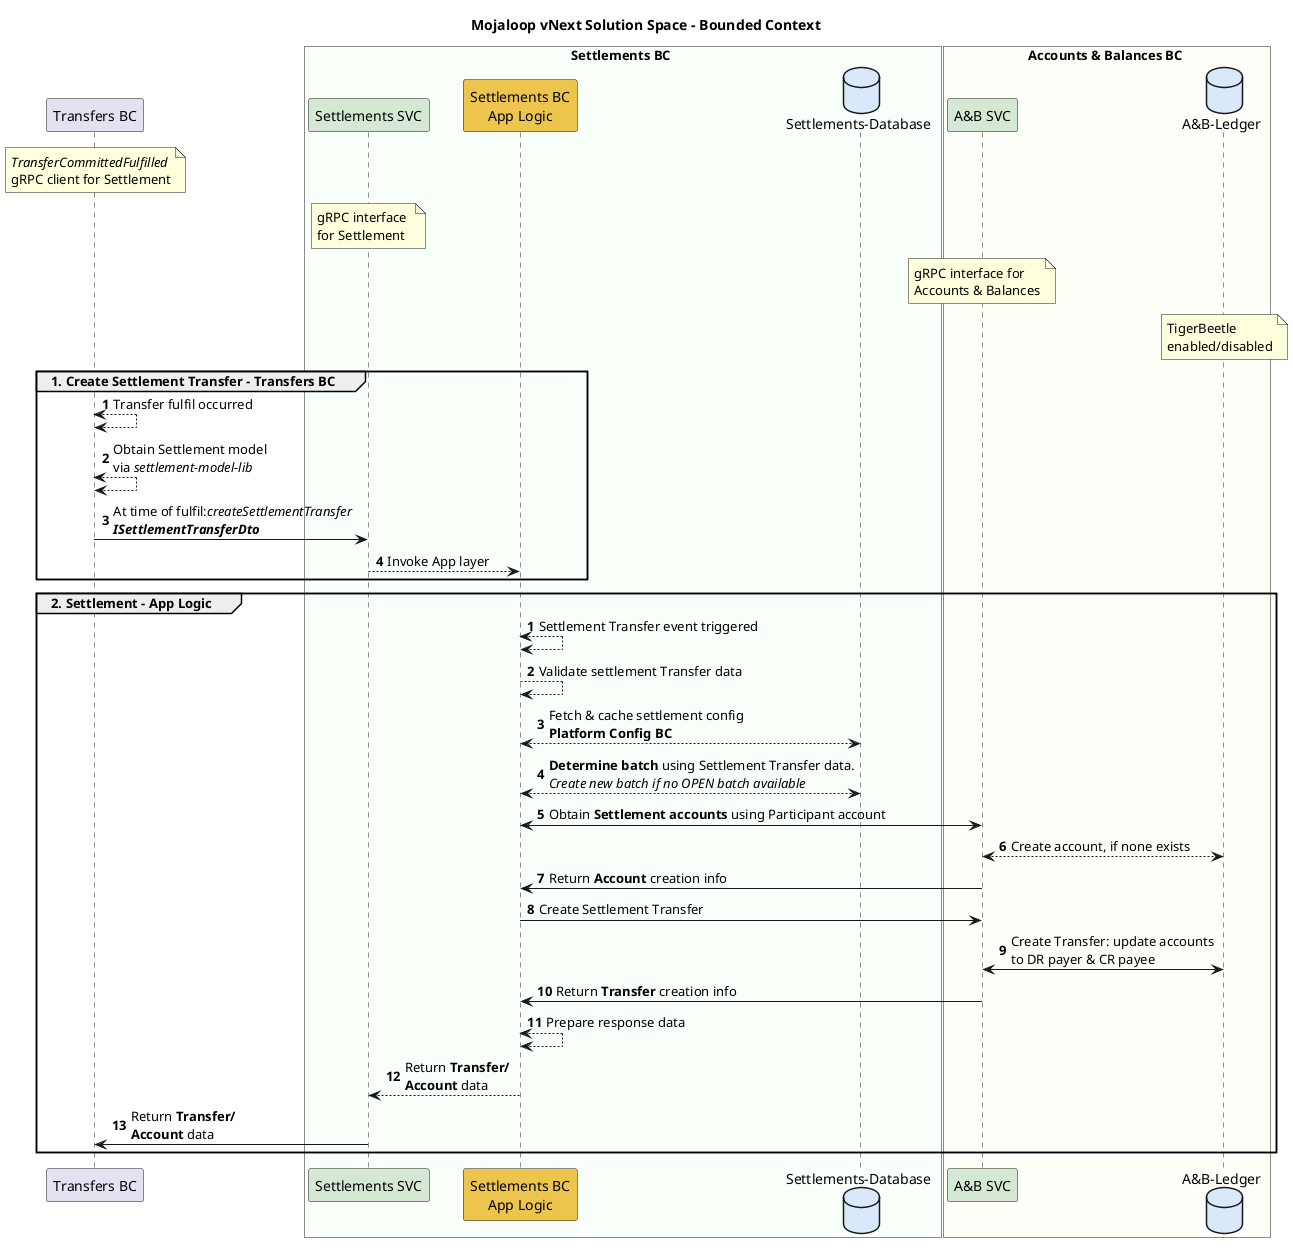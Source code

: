@startuml

title Mojaloop vNext Solution Space - Bounded Context

participant "Transfers BC" as ext_transfers_bc
note over ext_transfers_bc
    //TransferCommittedFulfilled//
    gRPC client for Settlement
end note

box Settlements BC #F9FFF9
	participant "Settlements SVC" as sbc_grpc #D5E8D4
    note over sbc_grpc
        gRPC interface 
        for Settlement
    end note
	participant "Settlements BC\nApp Logic" as sbc_app_logic #EDC54D
	database "Settlements-Database" as sbc_db #DAE8FC
end box

box Accounts & Balances BC #FFFFF9
    participant "A&B SVC" as abbc_grpc #D5E8D4
    database "A&B-Ledger" as abbc_tigerbeetle #DAE8FC
    note over abbc_grpc
        gRPC interface for 
        Accounts & Balances
    end note
    note over abbc_tigerbeetle
        TigerBeetle 
        enabled/disabled
    end note
end box

group 1. Create Settlement Transfer - Transfers BC
autonumber
    ext_transfers_bc <--> ext_transfers_bc : Transfer fulfil occurred
    ext_transfers_bc <--> ext_transfers_bc : Obtain Settlement model\nvia //settlement-model-lib//
    ext_transfers_bc -> sbc_grpc : At time of fulfil://createSettlementTransfer//\n**//ISettlementTransferDto//**
    sbc_grpc --> sbc_app_logic : Invoke App layer
end

group 2. Settlement - App Logic
autonumber
    sbc_app_logic <--> sbc_app_logic: Settlement Transfer event triggered
    sbc_app_logic --> sbc_app_logic : Validate settlement Transfer data
    sbc_app_logic <--> sbc_db : Fetch & cache settlement config\n**Platform Config BC**
    sbc_app_logic <--> sbc_db : **Determine batch** using Settlement Transfer data.\n//Create new batch if no OPEN batch available//
    sbc_app_logic <-> abbc_grpc : Obtain **Settlement accounts** using Participant account
    abbc_grpc <--> abbc_tigerbeetle : Create account, if none exists
    abbc_grpc -> sbc_app_logic : Return **Account** creation info
    sbc_app_logic -> abbc_grpc: Create Settlement Transfer
    abbc_grpc <-> abbc_tigerbeetle: Create Transfer: update accounts \nto DR payer & CR payee
    abbc_grpc -> sbc_app_logic : Return **Transfer** creation info
    sbc_app_logic <--> sbc_app_logic: Prepare response data
    sbc_app_logic --> sbc_grpc: Return **Transfer/** \n**Account** data
    sbc_grpc -> ext_transfers_bc: Return **Transfer/** \n**Account** data
end

@enduml
